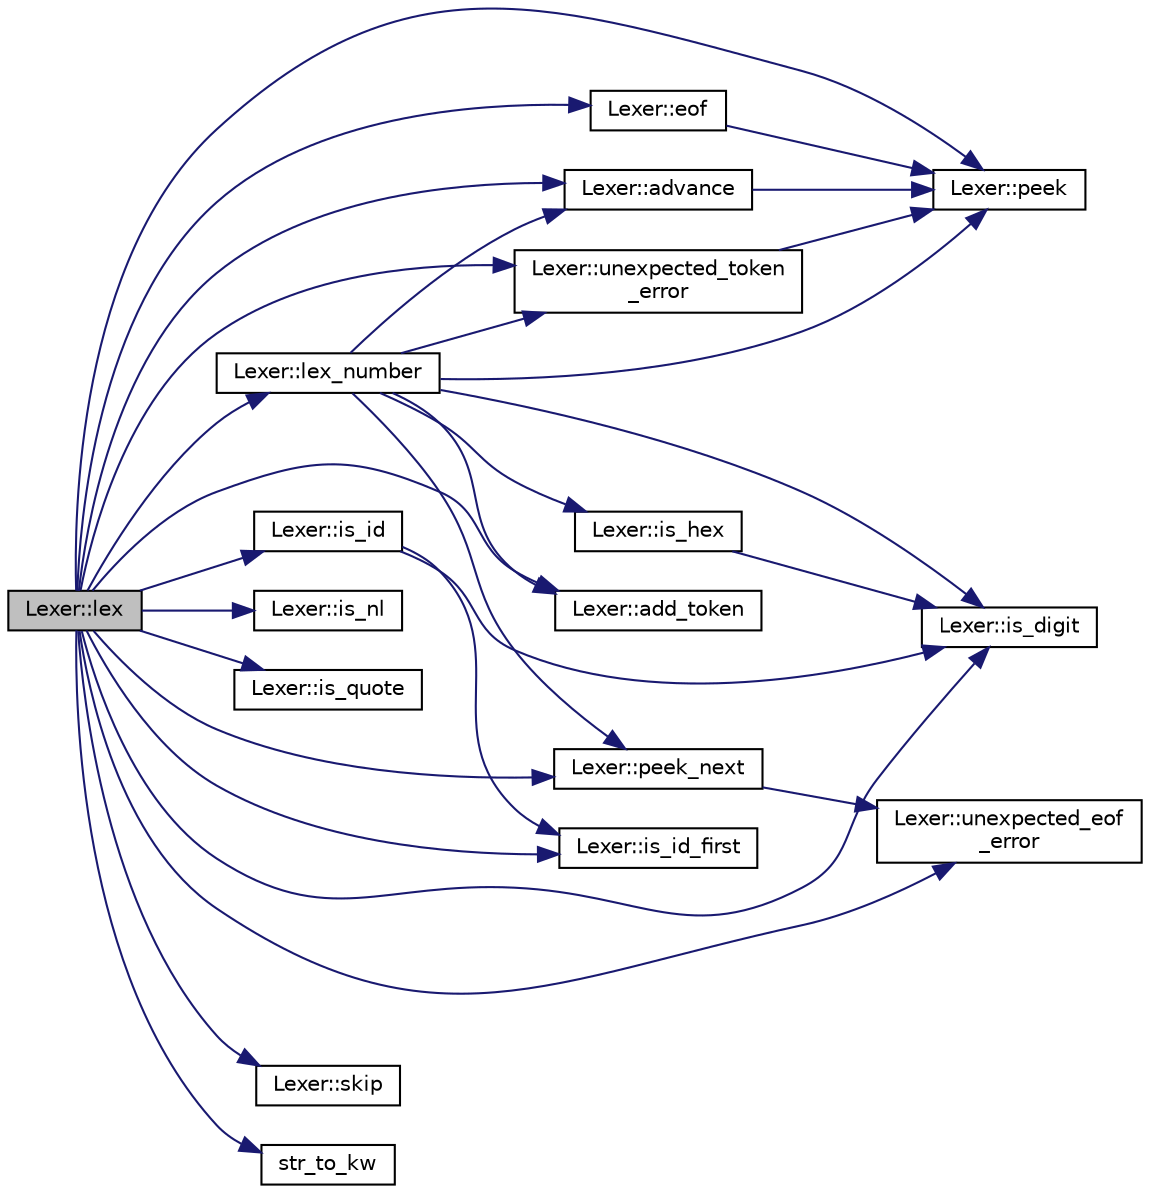 digraph "Lexer::lex"
{
 // LATEX_PDF_SIZE
  edge [fontname="Helvetica",fontsize="10",labelfontname="Helvetica",labelfontsize="10"];
  node [fontname="Helvetica",fontsize="10",shape=record];
  rankdir="LR";
  Node1 [label="Lexer::lex",height=0.2,width=0.4,color="black", fillcolor="grey75", style="filled", fontcolor="black",tooltip=" "];
  Node1 -> Node2 [color="midnightblue",fontsize="10",style="solid",fontname="Helvetica"];
  Node2 [label="Lexer::add_token",height=0.2,width=0.4,color="black", fillcolor="white", style="filled",URL="$class_lexer.html#aa6e2845514008d0f775448f1db6d04ee",tooltip=" "];
  Node1 -> Node3 [color="midnightblue",fontsize="10",style="solid",fontname="Helvetica"];
  Node3 [label="Lexer::advance",height=0.2,width=0.4,color="black", fillcolor="white", style="filled",URL="$class_lexer.html#aa834f0ff86c9de0ae57ad46f2979eec3",tooltip=" "];
  Node3 -> Node4 [color="midnightblue",fontsize="10",style="solid",fontname="Helvetica"];
  Node4 [label="Lexer::peek",height=0.2,width=0.4,color="black", fillcolor="white", style="filled",URL="$class_lexer.html#a5a1759fc923de89d2cdb709faa0ed3a1",tooltip=" "];
  Node1 -> Node5 [color="midnightblue",fontsize="10",style="solid",fontname="Helvetica"];
  Node5 [label="Lexer::eof",height=0.2,width=0.4,color="black", fillcolor="white", style="filled",URL="$class_lexer.html#a29b12591273959e881a0cb9e59e31454",tooltip=" "];
  Node5 -> Node4 [color="midnightblue",fontsize="10",style="solid",fontname="Helvetica"];
  Node1 -> Node6 [color="midnightblue",fontsize="10",style="solid",fontname="Helvetica"];
  Node6 [label="Lexer::is_digit",height=0.2,width=0.4,color="black", fillcolor="white", style="filled",URL="$class_lexer.html#ac859e27a5159f246b2cb7ec18fa1e990",tooltip=" "];
  Node1 -> Node7 [color="midnightblue",fontsize="10",style="solid",fontname="Helvetica"];
  Node7 [label="Lexer::is_id",height=0.2,width=0.4,color="black", fillcolor="white", style="filled",URL="$class_lexer.html#a55ba607547f556a9d5b5510660f75f99",tooltip=" "];
  Node7 -> Node6 [color="midnightblue",fontsize="10",style="solid",fontname="Helvetica"];
  Node7 -> Node8 [color="midnightblue",fontsize="10",style="solid",fontname="Helvetica"];
  Node8 [label="Lexer::is_id_first",height=0.2,width=0.4,color="black", fillcolor="white", style="filled",URL="$class_lexer.html#ab2c4fc3696557a89c7e5a4252ac28452",tooltip=" "];
  Node1 -> Node8 [color="midnightblue",fontsize="10",style="solid",fontname="Helvetica"];
  Node1 -> Node9 [color="midnightblue",fontsize="10",style="solid",fontname="Helvetica"];
  Node9 [label="Lexer::is_nl",height=0.2,width=0.4,color="black", fillcolor="white", style="filled",URL="$class_lexer.html#ade5abbdae3df4b41070e3a821ce301d9",tooltip=" "];
  Node1 -> Node10 [color="midnightblue",fontsize="10",style="solid",fontname="Helvetica"];
  Node10 [label="Lexer::is_quote",height=0.2,width=0.4,color="black", fillcolor="white", style="filled",URL="$class_lexer.html#a3e70d2dc45a6d3f56a88526de5f9ec7b",tooltip=" "];
  Node1 -> Node11 [color="midnightblue",fontsize="10",style="solid",fontname="Helvetica"];
  Node11 [label="Lexer::lex_number",height=0.2,width=0.4,color="black", fillcolor="white", style="filled",URL="$class_lexer.html#a84a1c1416cfc5ddbac24049eeec3193d",tooltip=" "];
  Node11 -> Node2 [color="midnightblue",fontsize="10",style="solid",fontname="Helvetica"];
  Node11 -> Node3 [color="midnightblue",fontsize="10",style="solid",fontname="Helvetica"];
  Node11 -> Node6 [color="midnightblue",fontsize="10",style="solid",fontname="Helvetica"];
  Node11 -> Node12 [color="midnightblue",fontsize="10",style="solid",fontname="Helvetica"];
  Node12 [label="Lexer::is_hex",height=0.2,width=0.4,color="black", fillcolor="white", style="filled",URL="$class_lexer.html#a2d4698cff92c2ef7518dd0c7241387ab",tooltip=" "];
  Node12 -> Node6 [color="midnightblue",fontsize="10",style="solid",fontname="Helvetica"];
  Node11 -> Node4 [color="midnightblue",fontsize="10",style="solid",fontname="Helvetica"];
  Node11 -> Node13 [color="midnightblue",fontsize="10",style="solid",fontname="Helvetica"];
  Node13 [label="Lexer::peek_next",height=0.2,width=0.4,color="black", fillcolor="white", style="filled",URL="$class_lexer.html#abba773d2c28e1e54b2e20401e634ecd9",tooltip=" "];
  Node13 -> Node14 [color="midnightblue",fontsize="10",style="solid",fontname="Helvetica"];
  Node14 [label="Lexer::unexpected_eof\l_error",height=0.2,width=0.4,color="black", fillcolor="white", style="filled",URL="$class_lexer.html#a4e3774a56560dc310e762be026942a45",tooltip=" "];
  Node11 -> Node15 [color="midnightblue",fontsize="10",style="solid",fontname="Helvetica"];
  Node15 [label="Lexer::unexpected_token\l_error",height=0.2,width=0.4,color="black", fillcolor="white", style="filled",URL="$class_lexer.html#a5a65e4a2d6a852776027187aeee161d1",tooltip=" "];
  Node15 -> Node4 [color="midnightblue",fontsize="10",style="solid",fontname="Helvetica"];
  Node1 -> Node4 [color="midnightblue",fontsize="10",style="solid",fontname="Helvetica"];
  Node1 -> Node13 [color="midnightblue",fontsize="10",style="solid",fontname="Helvetica"];
  Node1 -> Node16 [color="midnightblue",fontsize="10",style="solid",fontname="Helvetica"];
  Node16 [label="Lexer::skip",height=0.2,width=0.4,color="black", fillcolor="white", style="filled",URL="$class_lexer.html#a03122f1851e8c167ece1f1e05dd38807",tooltip=" "];
  Node1 -> Node17 [color="midnightblue",fontsize="10",style="solid",fontname="Helvetica"];
  Node17 [label="str_to_kw",height=0.2,width=0.4,color="black", fillcolor="white", style="filled",URL="$_token_8h.html#abed4277be8bdb4763a0a6f8b5b916479",tooltip=" "];
  Node1 -> Node14 [color="midnightblue",fontsize="10",style="solid",fontname="Helvetica"];
  Node1 -> Node15 [color="midnightblue",fontsize="10",style="solid",fontname="Helvetica"];
}
